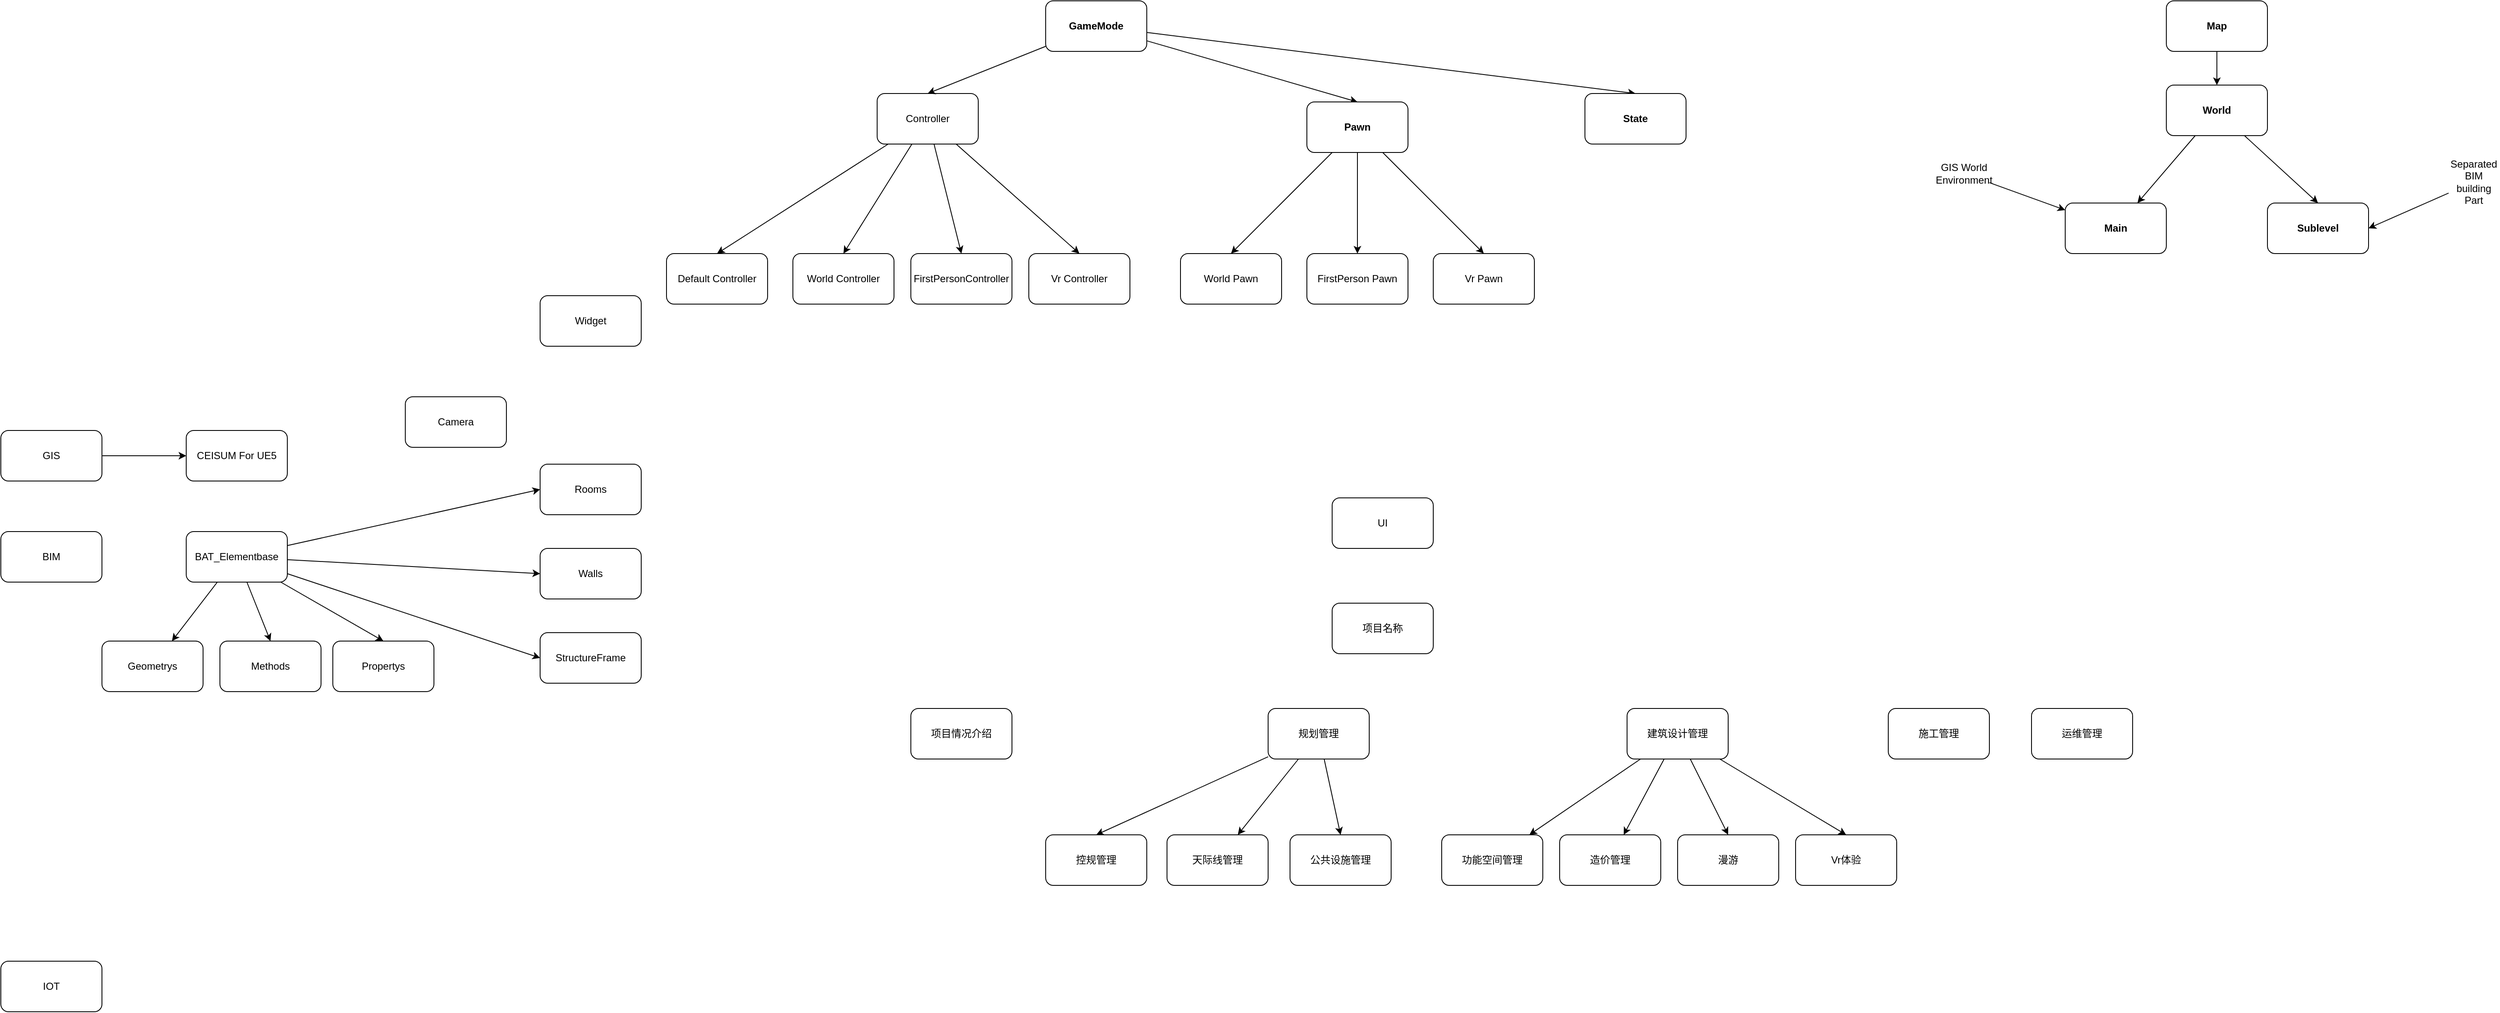 <mxfile version="17.5.0" type="github">
  <diagram id="nwSjNLSLKTwTbHizwymB" name="Page-1">
    <mxGraphModel dx="2500" dy="2103" grid="1" gridSize="10" guides="1" tooltips="1" connect="1" arrows="1" fold="1" page="1" pageScale="1" pageWidth="827" pageHeight="1169" math="0" shadow="0">
      <root>
        <mxCell id="0" />
        <mxCell id="1" parent="0" />
        <mxCell id="OFqaLSWiUaQzR4q7q7dH-5" style="edgeStyle=orthogonalEdgeStyle;rounded=0;orthogonalLoop=1;jettySize=auto;html=1;" parent="1" source="OFqaLSWiUaQzR4q7q7dH-1" target="OFqaLSWiUaQzR4q7q7dH-4" edge="1">
          <mxGeometry relative="1" as="geometry" />
        </mxCell>
        <mxCell id="OFqaLSWiUaQzR4q7q7dH-1" value="GIS" style="rounded=1;whiteSpace=wrap;html=1;" parent="1" vertex="1">
          <mxGeometry x="-40" y="320" width="120" height="60" as="geometry" />
        </mxCell>
        <mxCell id="OFqaLSWiUaQzR4q7q7dH-2" value="BIM" style="rounded=1;whiteSpace=wrap;html=1;" parent="1" vertex="1">
          <mxGeometry x="-40" y="440" width="120" height="60" as="geometry" />
        </mxCell>
        <mxCell id="OFqaLSWiUaQzR4q7q7dH-3" value="IOT" style="rounded=1;whiteSpace=wrap;html=1;" parent="1" vertex="1">
          <mxGeometry x="-40" y="950" width="120" height="60" as="geometry" />
        </mxCell>
        <mxCell id="OFqaLSWiUaQzR4q7q7dH-4" value="CEISUM For UE5" style="rounded=1;whiteSpace=wrap;html=1;" parent="1" vertex="1">
          <mxGeometry x="180" y="320" width="120" height="60" as="geometry" />
        </mxCell>
        <mxCell id="OFqaLSWiUaQzR4q7q7dH-6" value="Widget" style="rounded=1;whiteSpace=wrap;html=1;" parent="1" vertex="1">
          <mxGeometry x="600" y="160" width="120" height="60" as="geometry" />
        </mxCell>
        <mxCell id="OFqaLSWiUaQzR4q7q7dH-9" style="rounded=0;orthogonalLoop=1;jettySize=auto;html=1;" parent="1" source="OFqaLSWiUaQzR4q7q7dH-7" target="OFqaLSWiUaQzR4q7q7dH-8" edge="1">
          <mxGeometry relative="1" as="geometry" />
        </mxCell>
        <mxCell id="OFqaLSWiUaQzR4q7q7dH-12" style="edgeStyle=none;rounded=0;orthogonalLoop=1;jettySize=auto;html=1;entryX=0.5;entryY=0;entryDx=0;entryDy=0;" parent="1" source="OFqaLSWiUaQzR4q7q7dH-7" target="OFqaLSWiUaQzR4q7q7dH-10" edge="1">
          <mxGeometry relative="1" as="geometry" />
        </mxCell>
        <mxCell id="OFqaLSWiUaQzR4q7q7dH-13" style="edgeStyle=none;rounded=0;orthogonalLoop=1;jettySize=auto;html=1;entryX=0.5;entryY=0;entryDx=0;entryDy=0;" parent="1" source="OFqaLSWiUaQzR4q7q7dH-7" target="OFqaLSWiUaQzR4q7q7dH-11" edge="1">
          <mxGeometry relative="1" as="geometry" />
        </mxCell>
        <mxCell id="OFqaLSWiUaQzR4q7q7dH-38" style="edgeStyle=none;rounded=0;orthogonalLoop=1;jettySize=auto;html=1;entryX=0;entryY=0.5;entryDx=0;entryDy=0;" parent="1" source="OFqaLSWiUaQzR4q7q7dH-7" target="OFqaLSWiUaQzR4q7q7dH-37" edge="1">
          <mxGeometry relative="1" as="geometry" />
        </mxCell>
        <mxCell id="OFqaLSWiUaQzR4q7q7dH-41" style="edgeStyle=none;rounded=0;orthogonalLoop=1;jettySize=auto;html=1;entryX=0;entryY=0.5;entryDx=0;entryDy=0;" parent="1" source="OFqaLSWiUaQzR4q7q7dH-7" target="OFqaLSWiUaQzR4q7q7dH-39" edge="1">
          <mxGeometry relative="1" as="geometry" />
        </mxCell>
        <mxCell id="OFqaLSWiUaQzR4q7q7dH-42" style="edgeStyle=none;rounded=0;orthogonalLoop=1;jettySize=auto;html=1;entryX=0;entryY=0.5;entryDx=0;entryDy=0;" parent="1" source="OFqaLSWiUaQzR4q7q7dH-7" target="OFqaLSWiUaQzR4q7q7dH-40" edge="1">
          <mxGeometry relative="1" as="geometry" />
        </mxCell>
        <mxCell id="OFqaLSWiUaQzR4q7q7dH-7" value="BAT_Elementbase" style="rounded=1;whiteSpace=wrap;html=1;" parent="1" vertex="1">
          <mxGeometry x="180" y="440" width="120" height="60" as="geometry" />
        </mxCell>
        <mxCell id="OFqaLSWiUaQzR4q7q7dH-8" value="Geometrys" style="rounded=1;whiteSpace=wrap;html=1;" parent="1" vertex="1">
          <mxGeometry x="80" y="570" width="120" height="60" as="geometry" />
        </mxCell>
        <mxCell id="OFqaLSWiUaQzR4q7q7dH-10" value="Methods" style="rounded=1;whiteSpace=wrap;html=1;" parent="1" vertex="1">
          <mxGeometry x="220" y="570" width="120" height="60" as="geometry" />
        </mxCell>
        <mxCell id="OFqaLSWiUaQzR4q7q7dH-11" value="Propertys" style="rounded=1;whiteSpace=wrap;html=1;" parent="1" vertex="1">
          <mxGeometry x="354" y="570" width="120" height="60" as="geometry" />
        </mxCell>
        <mxCell id="OFqaLSWiUaQzR4q7q7dH-26" style="edgeStyle=none;rounded=0;orthogonalLoop=1;jettySize=auto;html=1;entryX=0.5;entryY=0;entryDx=0;entryDy=0;" parent="1" source="OFqaLSWiUaQzR4q7q7dH-14" target="OFqaLSWiUaQzR4q7q7dH-15" edge="1">
          <mxGeometry relative="1" as="geometry" />
        </mxCell>
        <mxCell id="OFqaLSWiUaQzR4q7q7dH-27" style="edgeStyle=none;rounded=0;orthogonalLoop=1;jettySize=auto;html=1;entryX=0.5;entryY=0;entryDx=0;entryDy=0;" parent="1" source="OFqaLSWiUaQzR4q7q7dH-14" target="OFqaLSWiUaQzR4q7q7dH-16" edge="1">
          <mxGeometry relative="1" as="geometry" />
        </mxCell>
        <mxCell id="OFqaLSWiUaQzR4q7q7dH-28" style="edgeStyle=none;rounded=0;orthogonalLoop=1;jettySize=auto;html=1;entryX=0.5;entryY=0;entryDx=0;entryDy=0;" parent="1" source="OFqaLSWiUaQzR4q7q7dH-14" target="OFqaLSWiUaQzR4q7q7dH-17" edge="1">
          <mxGeometry relative="1" as="geometry" />
        </mxCell>
        <mxCell id="OFqaLSWiUaQzR4q7q7dH-30" style="edgeStyle=none;rounded=0;orthogonalLoop=1;jettySize=auto;html=1;entryX=0.5;entryY=0;entryDx=0;entryDy=0;" parent="1" source="OFqaLSWiUaQzR4q7q7dH-14" target="OFqaLSWiUaQzR4q7q7dH-29" edge="1">
          <mxGeometry relative="1" as="geometry" />
        </mxCell>
        <mxCell id="OFqaLSWiUaQzR4q7q7dH-14" value="Controller" style="rounded=1;whiteSpace=wrap;html=1;" parent="1" vertex="1">
          <mxGeometry x="1000" y="-80" width="120" height="60" as="geometry" />
        </mxCell>
        <mxCell id="OFqaLSWiUaQzR4q7q7dH-15" value="World Controller" style="rounded=1;whiteSpace=wrap;html=1;" parent="1" vertex="1">
          <mxGeometry x="900" y="110" width="120" height="60" as="geometry" />
        </mxCell>
        <mxCell id="OFqaLSWiUaQzR4q7q7dH-16" value="FirstPersonController" style="rounded=1;whiteSpace=wrap;html=1;" parent="1" vertex="1">
          <mxGeometry x="1040" y="110" width="120" height="60" as="geometry" />
        </mxCell>
        <mxCell id="OFqaLSWiUaQzR4q7q7dH-17" value="Vr Controller" style="rounded=1;whiteSpace=wrap;html=1;" parent="1" vertex="1">
          <mxGeometry x="1180" y="110" width="120" height="60" as="geometry" />
        </mxCell>
        <mxCell id="OFqaLSWiUaQzR4q7q7dH-18" value="Camera" style="rounded=1;whiteSpace=wrap;html=1;" parent="1" vertex="1">
          <mxGeometry x="440" y="280" width="120" height="60" as="geometry" />
        </mxCell>
        <mxCell id="OFqaLSWiUaQzR4q7q7dH-23" style="edgeStyle=none;rounded=0;orthogonalLoop=1;jettySize=auto;html=1;entryX=0.5;entryY=0;entryDx=0;entryDy=0;" parent="1" source="OFqaLSWiUaQzR4q7q7dH-19" target="OFqaLSWiUaQzR4q7q7dH-14" edge="1">
          <mxGeometry relative="1" as="geometry" />
        </mxCell>
        <mxCell id="OFqaLSWiUaQzR4q7q7dH-24" style="edgeStyle=none;rounded=0;orthogonalLoop=1;jettySize=auto;html=1;entryX=0.5;entryY=0;entryDx=0;entryDy=0;" parent="1" source="OFqaLSWiUaQzR4q7q7dH-19" target="OFqaLSWiUaQzR4q7q7dH-21" edge="1">
          <mxGeometry relative="1" as="geometry" />
        </mxCell>
        <mxCell id="OFqaLSWiUaQzR4q7q7dH-25" style="edgeStyle=none;rounded=0;orthogonalLoop=1;jettySize=auto;html=1;entryX=0.5;entryY=0;entryDx=0;entryDy=0;" parent="1" source="OFqaLSWiUaQzR4q7q7dH-19" target="OFqaLSWiUaQzR4q7q7dH-22" edge="1">
          <mxGeometry relative="1" as="geometry" />
        </mxCell>
        <mxCell id="OFqaLSWiUaQzR4q7q7dH-19" value="GameMode" style="rounded=1;whiteSpace=wrap;html=1;fontStyle=1" parent="1" vertex="1">
          <mxGeometry x="1200" y="-190" width="120" height="60" as="geometry" />
        </mxCell>
        <mxCell id="OFqaLSWiUaQzR4q7q7dH-33" style="edgeStyle=none;rounded=0;orthogonalLoop=1;jettySize=auto;html=1;" parent="1" source="OFqaLSWiUaQzR4q7q7dH-21" target="OFqaLSWiUaQzR4q7q7dH-32" edge="1">
          <mxGeometry relative="1" as="geometry" />
        </mxCell>
        <mxCell id="OFqaLSWiUaQzR4q7q7dH-34" style="edgeStyle=none;rounded=0;orthogonalLoop=1;jettySize=auto;html=1;entryX=0.5;entryY=0;entryDx=0;entryDy=0;" parent="1" source="OFqaLSWiUaQzR4q7q7dH-21" target="OFqaLSWiUaQzR4q7q7dH-31" edge="1">
          <mxGeometry relative="1" as="geometry" />
        </mxCell>
        <mxCell id="OFqaLSWiUaQzR4q7q7dH-36" style="edgeStyle=none;rounded=0;orthogonalLoop=1;jettySize=auto;html=1;entryX=0.5;entryY=0;entryDx=0;entryDy=0;" parent="1" source="OFqaLSWiUaQzR4q7q7dH-21" target="OFqaLSWiUaQzR4q7q7dH-35" edge="1">
          <mxGeometry relative="1" as="geometry" />
        </mxCell>
        <mxCell id="OFqaLSWiUaQzR4q7q7dH-21" value="Pawn" style="rounded=1;whiteSpace=wrap;html=1;fontStyle=1" parent="1" vertex="1">
          <mxGeometry x="1510" y="-70" width="120" height="60" as="geometry" />
        </mxCell>
        <mxCell id="OFqaLSWiUaQzR4q7q7dH-22" value="State" style="rounded=1;whiteSpace=wrap;html=1;fontStyle=1" parent="1" vertex="1">
          <mxGeometry x="1840" y="-80" width="120" height="60" as="geometry" />
        </mxCell>
        <mxCell id="OFqaLSWiUaQzR4q7q7dH-29" value="Default Controller" style="rounded=1;whiteSpace=wrap;html=1;" parent="1" vertex="1">
          <mxGeometry x="750" y="110" width="120" height="60" as="geometry" />
        </mxCell>
        <mxCell id="OFqaLSWiUaQzR4q7q7dH-31" value="World Pawn" style="rounded=1;whiteSpace=wrap;html=1;" parent="1" vertex="1">
          <mxGeometry x="1360" y="110" width="120" height="60" as="geometry" />
        </mxCell>
        <mxCell id="OFqaLSWiUaQzR4q7q7dH-32" value="FirstPerson Pawn" style="rounded=1;whiteSpace=wrap;html=1;" parent="1" vertex="1">
          <mxGeometry x="1510" y="110" width="120" height="60" as="geometry" />
        </mxCell>
        <mxCell id="OFqaLSWiUaQzR4q7q7dH-35" value="Vr Pawn" style="rounded=1;whiteSpace=wrap;html=1;" parent="1" vertex="1">
          <mxGeometry x="1660" y="110" width="120" height="60" as="geometry" />
        </mxCell>
        <mxCell id="OFqaLSWiUaQzR4q7q7dH-37" value="Rooms" style="rounded=1;whiteSpace=wrap;html=1;" parent="1" vertex="1">
          <mxGeometry x="600" y="360" width="120" height="60" as="geometry" />
        </mxCell>
        <mxCell id="OFqaLSWiUaQzR4q7q7dH-39" value="Walls" style="rounded=1;whiteSpace=wrap;html=1;" parent="1" vertex="1">
          <mxGeometry x="600" y="460" width="120" height="60" as="geometry" />
        </mxCell>
        <mxCell id="OFqaLSWiUaQzR4q7q7dH-40" value="StructureFrame" style="rounded=1;whiteSpace=wrap;html=1;" parent="1" vertex="1">
          <mxGeometry x="600" y="560" width="120" height="60" as="geometry" />
        </mxCell>
        <mxCell id="Y8aVyNZn06PXZhMtexIX-3" style="edgeStyle=orthogonalEdgeStyle;rounded=0;orthogonalLoop=1;jettySize=auto;html=1;" edge="1" parent="1" source="Y8aVyNZn06PXZhMtexIX-1" target="Y8aVyNZn06PXZhMtexIX-2">
          <mxGeometry relative="1" as="geometry" />
        </mxCell>
        <mxCell id="Y8aVyNZn06PXZhMtexIX-1" value="Map" style="rounded=1;whiteSpace=wrap;html=1;fontStyle=1" vertex="1" parent="1">
          <mxGeometry x="2530" y="-190" width="120" height="60" as="geometry" />
        </mxCell>
        <mxCell id="Y8aVyNZn06PXZhMtexIX-6" style="rounded=0;orthogonalLoop=1;jettySize=auto;html=1;" edge="1" parent="1" source="Y8aVyNZn06PXZhMtexIX-2" target="Y8aVyNZn06PXZhMtexIX-4">
          <mxGeometry relative="1" as="geometry" />
        </mxCell>
        <mxCell id="Y8aVyNZn06PXZhMtexIX-7" style="edgeStyle=none;rounded=0;orthogonalLoop=1;jettySize=auto;html=1;entryX=0.5;entryY=0;entryDx=0;entryDy=0;" edge="1" parent="1" source="Y8aVyNZn06PXZhMtexIX-2" target="Y8aVyNZn06PXZhMtexIX-5">
          <mxGeometry relative="1" as="geometry" />
        </mxCell>
        <mxCell id="Y8aVyNZn06PXZhMtexIX-2" value="World" style="rounded=1;whiteSpace=wrap;html=1;fontStyle=1" vertex="1" parent="1">
          <mxGeometry x="2530" y="-90" width="120" height="60" as="geometry" />
        </mxCell>
        <mxCell id="Y8aVyNZn06PXZhMtexIX-4" value="Main" style="rounded=1;whiteSpace=wrap;html=1;fontStyle=1" vertex="1" parent="1">
          <mxGeometry x="2410" y="50" width="120" height="60" as="geometry" />
        </mxCell>
        <mxCell id="Y8aVyNZn06PXZhMtexIX-5" value="Sublevel" style="rounded=1;whiteSpace=wrap;html=1;fontStyle=1" vertex="1" parent="1">
          <mxGeometry x="2650" y="50" width="120" height="60" as="geometry" />
        </mxCell>
        <mxCell id="Y8aVyNZn06PXZhMtexIX-9" style="edgeStyle=none;rounded=0;orthogonalLoop=1;jettySize=auto;html=1;" edge="1" parent="1" source="Y8aVyNZn06PXZhMtexIX-8" target="Y8aVyNZn06PXZhMtexIX-4">
          <mxGeometry relative="1" as="geometry" />
        </mxCell>
        <mxCell id="Y8aVyNZn06PXZhMtexIX-8" value="GIS World Environment" style="text;html=1;strokeColor=none;fillColor=none;align=center;verticalAlign=middle;whiteSpace=wrap;rounded=0;" vertex="1" parent="1">
          <mxGeometry x="2260" width="60" height="30" as="geometry" />
        </mxCell>
        <mxCell id="Y8aVyNZn06PXZhMtexIX-11" style="edgeStyle=none;rounded=0;orthogonalLoop=1;jettySize=auto;html=1;entryX=1;entryY=0.5;entryDx=0;entryDy=0;" edge="1" parent="1" source="Y8aVyNZn06PXZhMtexIX-10" target="Y8aVyNZn06PXZhMtexIX-5">
          <mxGeometry relative="1" as="geometry" />
        </mxCell>
        <mxCell id="Y8aVyNZn06PXZhMtexIX-10" value="Separated BIM building Part" style="text;html=1;strokeColor=none;fillColor=none;align=center;verticalAlign=middle;whiteSpace=wrap;rounded=0;" vertex="1" parent="1">
          <mxGeometry x="2865" y="10" width="60" height="30" as="geometry" />
        </mxCell>
        <mxCell id="Y8aVyNZn06PXZhMtexIX-12" value="UI" style="rounded=1;whiteSpace=wrap;html=1;" vertex="1" parent="1">
          <mxGeometry x="1540" y="400" width="120" height="60" as="geometry" />
        </mxCell>
        <mxCell id="Y8aVyNZn06PXZhMtexIX-13" value="项目名称" style="rounded=1;whiteSpace=wrap;html=1;" vertex="1" parent="1">
          <mxGeometry x="1540" y="525" width="120" height="60" as="geometry" />
        </mxCell>
        <mxCell id="Y8aVyNZn06PXZhMtexIX-14" value="项目情况介绍" style="rounded=1;whiteSpace=wrap;html=1;" vertex="1" parent="1">
          <mxGeometry x="1040" y="650" width="120" height="60" as="geometry" />
        </mxCell>
        <mxCell id="Y8aVyNZn06PXZhMtexIX-28" style="edgeStyle=none;rounded=0;orthogonalLoop=1;jettySize=auto;html=1;entryX=0.5;entryY=0;entryDx=0;entryDy=0;" edge="1" parent="1" source="Y8aVyNZn06PXZhMtexIX-15" target="Y8aVyNZn06PXZhMtexIX-27">
          <mxGeometry relative="1" as="geometry" />
        </mxCell>
        <mxCell id="Y8aVyNZn06PXZhMtexIX-30" style="edgeStyle=none;rounded=0;orthogonalLoop=1;jettySize=auto;html=1;" edge="1" parent="1" source="Y8aVyNZn06PXZhMtexIX-15" target="Y8aVyNZn06PXZhMtexIX-29">
          <mxGeometry relative="1" as="geometry" />
        </mxCell>
        <mxCell id="Y8aVyNZn06PXZhMtexIX-32" style="edgeStyle=none;rounded=0;orthogonalLoop=1;jettySize=auto;html=1;entryX=0.5;entryY=0;entryDx=0;entryDy=0;" edge="1" parent="1" source="Y8aVyNZn06PXZhMtexIX-15" target="Y8aVyNZn06PXZhMtexIX-31">
          <mxGeometry relative="1" as="geometry" />
        </mxCell>
        <mxCell id="Y8aVyNZn06PXZhMtexIX-15" value="规划管理" style="rounded=1;whiteSpace=wrap;html=1;" vertex="1" parent="1">
          <mxGeometry x="1464" y="650" width="120" height="60" as="geometry" />
        </mxCell>
        <mxCell id="Y8aVyNZn06PXZhMtexIX-21" style="edgeStyle=none;rounded=0;orthogonalLoop=1;jettySize=auto;html=1;" edge="1" parent="1" source="Y8aVyNZn06PXZhMtexIX-16" target="Y8aVyNZn06PXZhMtexIX-19">
          <mxGeometry relative="1" as="geometry" />
        </mxCell>
        <mxCell id="Y8aVyNZn06PXZhMtexIX-24" style="edgeStyle=none;rounded=0;orthogonalLoop=1;jettySize=auto;html=1;" edge="1" parent="1" source="Y8aVyNZn06PXZhMtexIX-16" target="Y8aVyNZn06PXZhMtexIX-20">
          <mxGeometry relative="1" as="geometry" />
        </mxCell>
        <mxCell id="Y8aVyNZn06PXZhMtexIX-25" style="edgeStyle=none;rounded=0;orthogonalLoop=1;jettySize=auto;html=1;entryX=0.5;entryY=0;entryDx=0;entryDy=0;" edge="1" parent="1" source="Y8aVyNZn06PXZhMtexIX-16" target="Y8aVyNZn06PXZhMtexIX-22">
          <mxGeometry relative="1" as="geometry" />
        </mxCell>
        <mxCell id="Y8aVyNZn06PXZhMtexIX-26" style="edgeStyle=none;rounded=0;orthogonalLoop=1;jettySize=auto;html=1;entryX=0.5;entryY=0;entryDx=0;entryDy=0;" edge="1" parent="1" source="Y8aVyNZn06PXZhMtexIX-16" target="Y8aVyNZn06PXZhMtexIX-23">
          <mxGeometry relative="1" as="geometry" />
        </mxCell>
        <mxCell id="Y8aVyNZn06PXZhMtexIX-16" value="建筑设计管理" style="rounded=1;whiteSpace=wrap;html=1;" vertex="1" parent="1">
          <mxGeometry x="1890" y="650" width="120" height="60" as="geometry" />
        </mxCell>
        <mxCell id="Y8aVyNZn06PXZhMtexIX-17" value="施工管理" style="rounded=1;whiteSpace=wrap;html=1;" vertex="1" parent="1">
          <mxGeometry x="2200" y="650" width="120" height="60" as="geometry" />
        </mxCell>
        <mxCell id="Y8aVyNZn06PXZhMtexIX-18" value="运维管理" style="rounded=1;whiteSpace=wrap;html=1;" vertex="1" parent="1">
          <mxGeometry x="2370" y="650" width="120" height="60" as="geometry" />
        </mxCell>
        <mxCell id="Y8aVyNZn06PXZhMtexIX-19" value="功能空间管理" style="rounded=1;whiteSpace=wrap;html=1;" vertex="1" parent="1">
          <mxGeometry x="1670" y="800" width="120" height="60" as="geometry" />
        </mxCell>
        <mxCell id="Y8aVyNZn06PXZhMtexIX-20" value="造价管理" style="rounded=1;whiteSpace=wrap;html=1;" vertex="1" parent="1">
          <mxGeometry x="1810" y="800" width="120" height="60" as="geometry" />
        </mxCell>
        <mxCell id="Y8aVyNZn06PXZhMtexIX-22" value="漫游" style="rounded=1;whiteSpace=wrap;html=1;" vertex="1" parent="1">
          <mxGeometry x="1950" y="800" width="120" height="60" as="geometry" />
        </mxCell>
        <mxCell id="Y8aVyNZn06PXZhMtexIX-23" value="Vr体验" style="rounded=1;whiteSpace=wrap;html=1;" vertex="1" parent="1">
          <mxGeometry x="2090" y="800" width="120" height="60" as="geometry" />
        </mxCell>
        <mxCell id="Y8aVyNZn06PXZhMtexIX-27" value="控规管理" style="rounded=1;whiteSpace=wrap;html=1;" vertex="1" parent="1">
          <mxGeometry x="1200" y="800" width="120" height="60" as="geometry" />
        </mxCell>
        <mxCell id="Y8aVyNZn06PXZhMtexIX-29" value="天际线管理" style="rounded=1;whiteSpace=wrap;html=1;" vertex="1" parent="1">
          <mxGeometry x="1344" y="800" width="120" height="60" as="geometry" />
        </mxCell>
        <mxCell id="Y8aVyNZn06PXZhMtexIX-31" value="公共设施管理" style="rounded=1;whiteSpace=wrap;html=1;" vertex="1" parent="1">
          <mxGeometry x="1490" y="800" width="120" height="60" as="geometry" />
        </mxCell>
      </root>
    </mxGraphModel>
  </diagram>
</mxfile>

